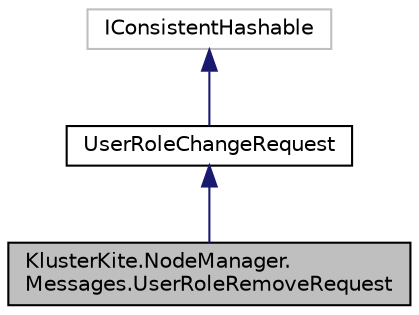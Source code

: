 digraph "KlusterKite.NodeManager.Messages.UserRoleRemoveRequest"
{
  edge [fontname="Helvetica",fontsize="10",labelfontname="Helvetica",labelfontsize="10"];
  node [fontname="Helvetica",fontsize="10",shape=record];
  Node3 [label="KlusterKite.NodeManager.\lMessages.UserRoleRemoveRequest",height=0.2,width=0.4,color="black", fillcolor="grey75", style="filled", fontcolor="black"];
  Node4 -> Node3 [dir="back",color="midnightblue",fontsize="10",style="solid",fontname="Helvetica"];
  Node4 [label="UserRoleChangeRequest",height=0.2,width=0.4,color="black", fillcolor="white", style="filled",URL="$class_kluster_kite_1_1_node_manager_1_1_messages_1_1_user_role_change_request.html",tooltip="Request to change user role membership "];
  Node5 -> Node4 [dir="back",color="midnightblue",fontsize="10",style="solid",fontname="Helvetica"];
  Node5 [label="IConsistentHashable",height=0.2,width=0.4,color="grey75", fillcolor="white", style="filled"];
}
